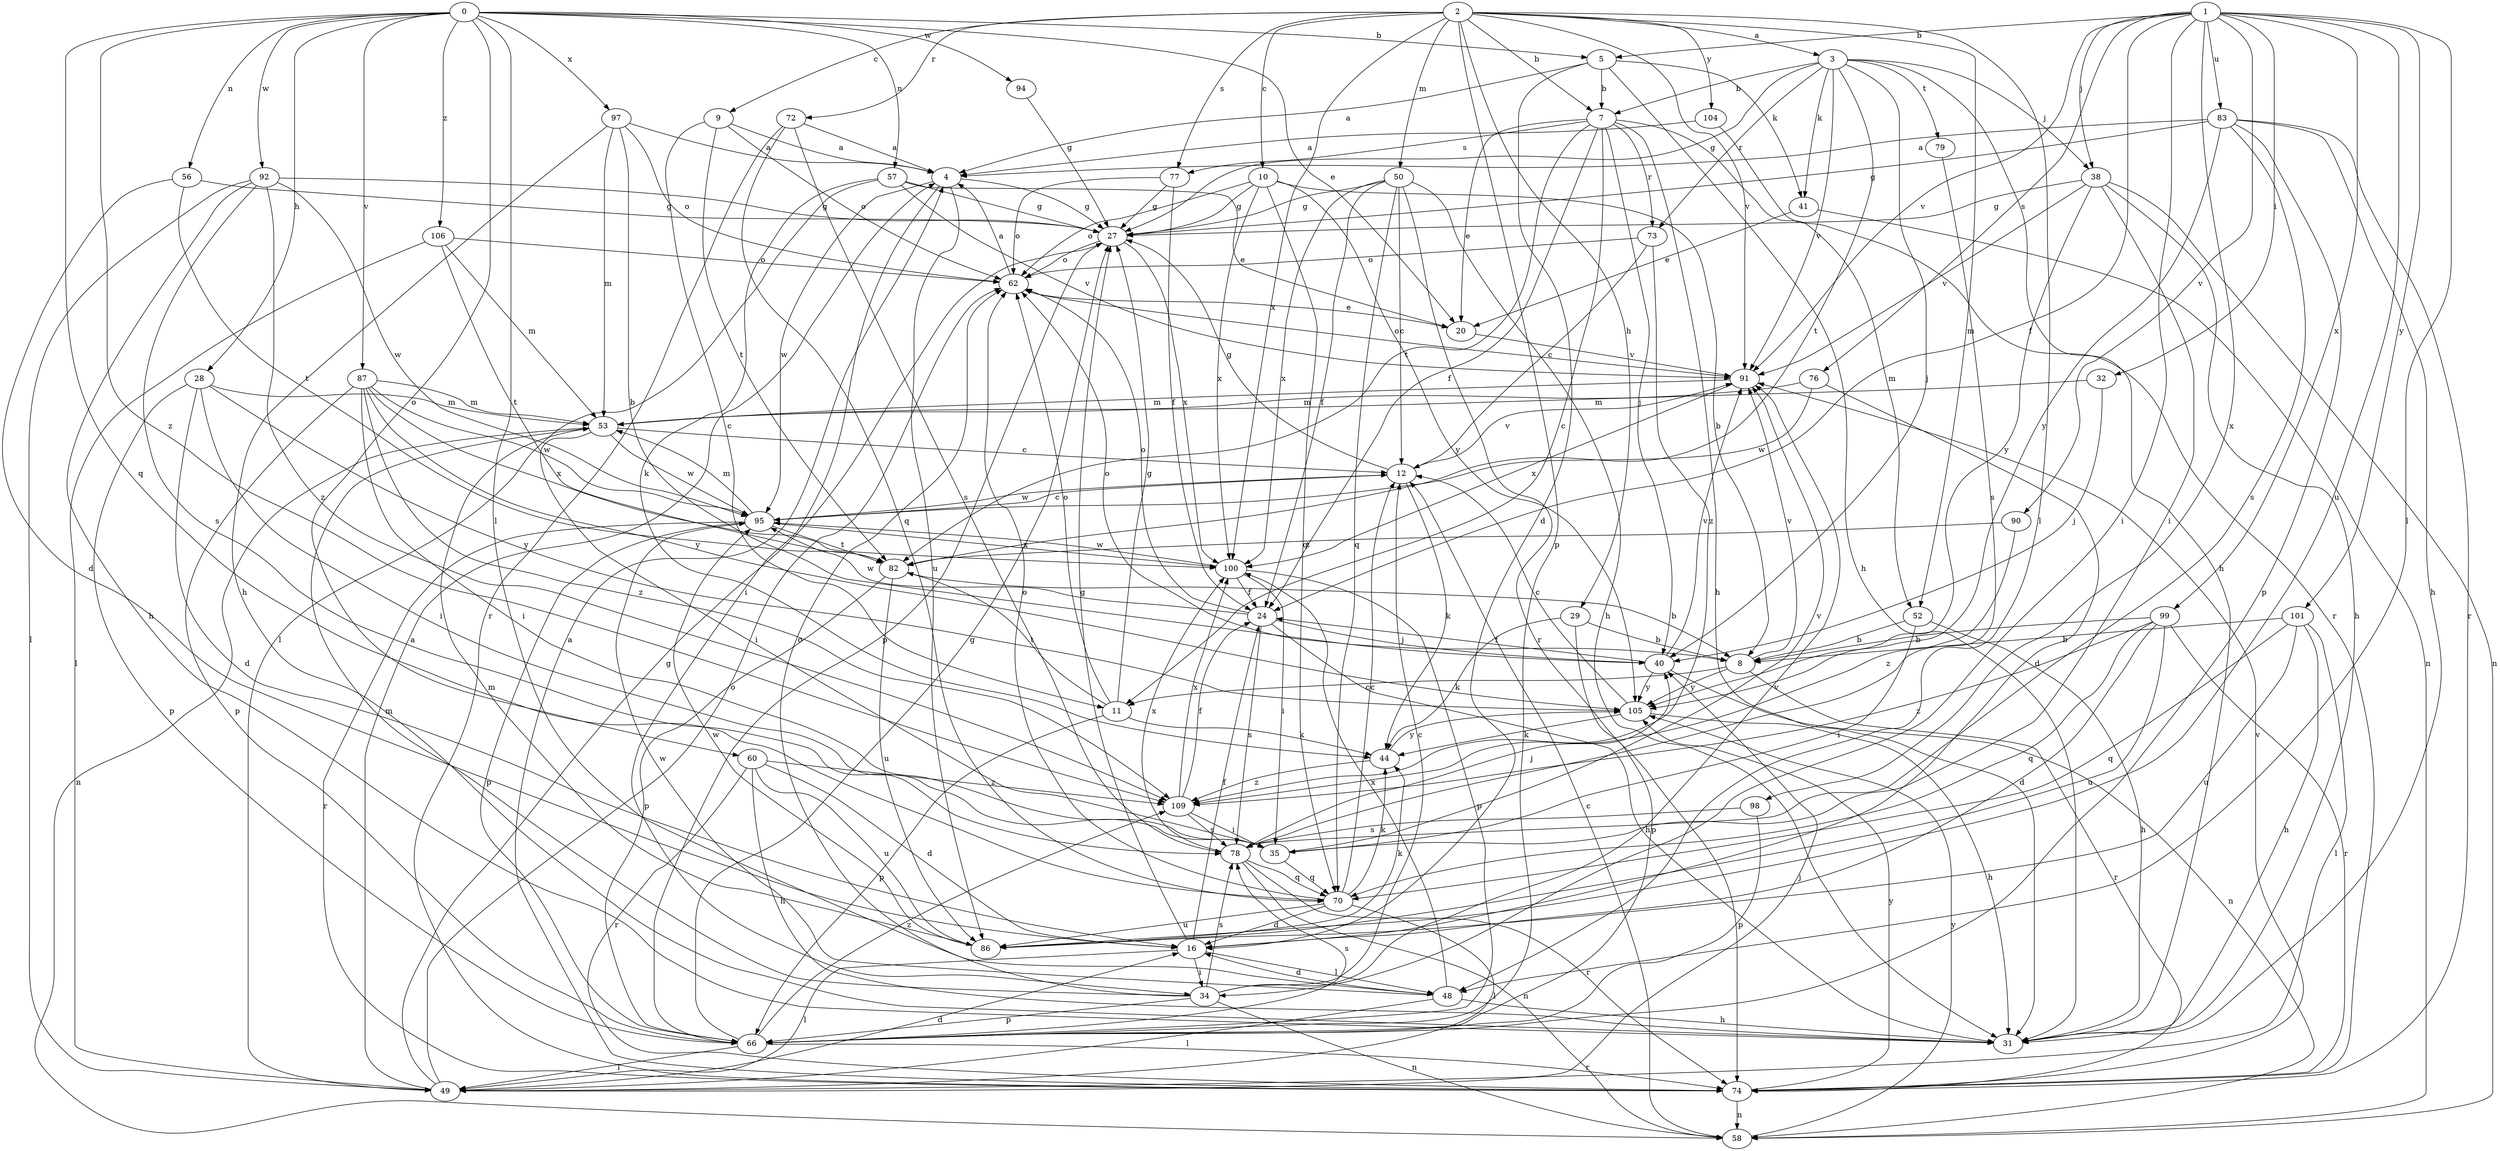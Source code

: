 strict digraph  {
0;
1;
2;
3;
4;
5;
7;
8;
9;
10;
11;
12;
16;
20;
24;
27;
28;
29;
31;
32;
34;
35;
38;
40;
41;
44;
48;
49;
50;
52;
53;
56;
57;
58;
60;
62;
66;
70;
72;
73;
74;
76;
77;
78;
79;
82;
83;
86;
87;
90;
91;
92;
94;
95;
97;
98;
99;
100;
101;
104;
105;
106;
109;
0 -> 5  [label=b];
0 -> 20  [label=e];
0 -> 28  [label=h];
0 -> 48  [label=l];
0 -> 56  [label=n];
0 -> 57  [label=n];
0 -> 60  [label=o];
0 -> 70  [label=q];
0 -> 87  [label=v];
0 -> 92  [label=w];
0 -> 94  [label=w];
0 -> 97  [label=x];
0 -> 106  [label=z];
0 -> 109  [label=z];
1 -> 5  [label=b];
1 -> 24  [label=f];
1 -> 32  [label=i];
1 -> 34  [label=i];
1 -> 38  [label=j];
1 -> 48  [label=l];
1 -> 76  [label=s];
1 -> 83  [label=u];
1 -> 86  [label=u];
1 -> 90  [label=v];
1 -> 91  [label=v];
1 -> 98  [label=x];
1 -> 99  [label=x];
1 -> 101  [label=y];
2 -> 3  [label=a];
2 -> 7  [label=b];
2 -> 9  [label=c];
2 -> 10  [label=c];
2 -> 29  [label=h];
2 -> 48  [label=l];
2 -> 50  [label=m];
2 -> 52  [label=m];
2 -> 66  [label=p];
2 -> 72  [label=r];
2 -> 77  [label=s];
2 -> 91  [label=v];
2 -> 100  [label=x];
2 -> 104  [label=y];
3 -> 7  [label=b];
3 -> 27  [label=g];
3 -> 31  [label=h];
3 -> 38  [label=j];
3 -> 40  [label=j];
3 -> 41  [label=k];
3 -> 73  [label=r];
3 -> 79  [label=t];
3 -> 82  [label=t];
3 -> 91  [label=v];
4 -> 27  [label=g];
4 -> 34  [label=i];
4 -> 86  [label=u];
4 -> 95  [label=w];
5 -> 4  [label=a];
5 -> 7  [label=b];
5 -> 16  [label=d];
5 -> 31  [label=h];
5 -> 41  [label=k];
7 -> 11  [label=c];
7 -> 20  [label=e];
7 -> 24  [label=f];
7 -> 31  [label=h];
7 -> 40  [label=j];
7 -> 52  [label=m];
7 -> 73  [label=r];
7 -> 77  [label=s];
7 -> 82  [label=t];
8 -> 11  [label=c];
8 -> 74  [label=r];
8 -> 91  [label=v];
8 -> 105  [label=y];
9 -> 4  [label=a];
9 -> 11  [label=c];
9 -> 62  [label=o];
9 -> 82  [label=t];
10 -> 8  [label=b];
10 -> 27  [label=g];
10 -> 62  [label=o];
10 -> 70  [label=q];
10 -> 100  [label=x];
10 -> 105  [label=y];
11 -> 27  [label=g];
11 -> 44  [label=k];
11 -> 62  [label=o];
11 -> 66  [label=p];
11 -> 82  [label=t];
12 -> 27  [label=g];
12 -> 44  [label=k];
12 -> 91  [label=v];
12 -> 95  [label=w];
16 -> 24  [label=f];
16 -> 27  [label=g];
16 -> 34  [label=i];
16 -> 48  [label=l];
16 -> 49  [label=l];
20 -> 91  [label=v];
24 -> 31  [label=h];
24 -> 40  [label=j];
24 -> 62  [label=o];
24 -> 78  [label=s];
24 -> 95  [label=w];
27 -> 62  [label=o];
27 -> 66  [label=p];
27 -> 100  [label=x];
28 -> 16  [label=d];
28 -> 35  [label=i];
28 -> 53  [label=m];
28 -> 66  [label=p];
28 -> 105  [label=y];
29 -> 8  [label=b];
29 -> 44  [label=k];
29 -> 66  [label=p];
32 -> 40  [label=j];
32 -> 53  [label=m];
34 -> 12  [label=c];
34 -> 53  [label=m];
34 -> 58  [label=n];
34 -> 62  [label=o];
34 -> 66  [label=p];
34 -> 78  [label=s];
34 -> 91  [label=v];
35 -> 70  [label=q];
35 -> 91  [label=v];
38 -> 27  [label=g];
38 -> 31  [label=h];
38 -> 35  [label=i];
38 -> 58  [label=n];
38 -> 91  [label=v];
38 -> 105  [label=y];
40 -> 24  [label=f];
40 -> 58  [label=n];
40 -> 62  [label=o];
40 -> 91  [label=v];
40 -> 105  [label=y];
41 -> 20  [label=e];
41 -> 58  [label=n];
44 -> 105  [label=y];
44 -> 109  [label=z];
48 -> 16  [label=d];
48 -> 31  [label=h];
48 -> 49  [label=l];
48 -> 95  [label=w];
48 -> 100  [label=x];
49 -> 4  [label=a];
49 -> 16  [label=d];
49 -> 27  [label=g];
49 -> 40  [label=j];
49 -> 62  [label=o];
50 -> 12  [label=c];
50 -> 24  [label=f];
50 -> 27  [label=g];
50 -> 31  [label=h];
50 -> 70  [label=q];
50 -> 74  [label=r];
50 -> 100  [label=x];
52 -> 8  [label=b];
52 -> 31  [label=h];
52 -> 35  [label=i];
53 -> 12  [label=c];
53 -> 35  [label=i];
53 -> 58  [label=n];
53 -> 95  [label=w];
56 -> 16  [label=d];
56 -> 27  [label=g];
56 -> 82  [label=t];
57 -> 20  [label=e];
57 -> 27  [label=g];
57 -> 44  [label=k];
57 -> 49  [label=l];
57 -> 91  [label=v];
58 -> 12  [label=c];
58 -> 105  [label=y];
60 -> 16  [label=d];
60 -> 31  [label=h];
60 -> 74  [label=r];
60 -> 86  [label=u];
60 -> 109  [label=z];
62 -> 4  [label=a];
62 -> 20  [label=e];
66 -> 27  [label=g];
66 -> 49  [label=l];
66 -> 74  [label=r];
66 -> 78  [label=s];
66 -> 109  [label=z];
70 -> 12  [label=c];
70 -> 16  [label=d];
70 -> 44  [label=k];
70 -> 49  [label=l];
70 -> 62  [label=o];
70 -> 86  [label=u];
72 -> 4  [label=a];
72 -> 70  [label=q];
72 -> 74  [label=r];
72 -> 78  [label=s];
73 -> 12  [label=c];
73 -> 62  [label=o];
73 -> 109  [label=z];
74 -> 4  [label=a];
74 -> 58  [label=n];
74 -> 91  [label=v];
74 -> 105  [label=y];
76 -> 16  [label=d];
76 -> 53  [label=m];
76 -> 95  [label=w];
77 -> 24  [label=f];
77 -> 27  [label=g];
77 -> 62  [label=o];
78 -> 40  [label=j];
78 -> 58  [label=n];
78 -> 70  [label=q];
78 -> 74  [label=r];
78 -> 100  [label=x];
79 -> 78  [label=s];
82 -> 8  [label=b];
82 -> 66  [label=p];
82 -> 86  [label=u];
83 -> 4  [label=a];
83 -> 27  [label=g];
83 -> 31  [label=h];
83 -> 66  [label=p];
83 -> 74  [label=r];
83 -> 78  [label=s];
83 -> 105  [label=y];
86 -> 44  [label=k];
86 -> 53  [label=m];
86 -> 95  [label=w];
87 -> 35  [label=i];
87 -> 53  [label=m];
87 -> 66  [label=p];
87 -> 95  [label=w];
87 -> 100  [label=x];
87 -> 105  [label=y];
87 -> 109  [label=z];
90 -> 82  [label=t];
90 -> 109  [label=z];
91 -> 53  [label=m];
91 -> 62  [label=o];
91 -> 100  [label=x];
92 -> 27  [label=g];
92 -> 31  [label=h];
92 -> 49  [label=l];
92 -> 78  [label=s];
92 -> 95  [label=w];
92 -> 109  [label=z];
94 -> 27  [label=g];
95 -> 12  [label=c];
95 -> 53  [label=m];
95 -> 66  [label=p];
95 -> 74  [label=r];
95 -> 82  [label=t];
95 -> 100  [label=x];
97 -> 4  [label=a];
97 -> 8  [label=b];
97 -> 31  [label=h];
97 -> 53  [label=m];
97 -> 62  [label=o];
98 -> 66  [label=p];
98 -> 78  [label=s];
99 -> 8  [label=b];
99 -> 16  [label=d];
99 -> 70  [label=q];
99 -> 74  [label=r];
99 -> 86  [label=u];
99 -> 109  [label=z];
100 -> 24  [label=f];
100 -> 35  [label=i];
100 -> 66  [label=p];
100 -> 95  [label=w];
101 -> 8  [label=b];
101 -> 31  [label=h];
101 -> 49  [label=l];
101 -> 70  [label=q];
101 -> 86  [label=u];
104 -> 4  [label=a];
104 -> 74  [label=r];
105 -> 12  [label=c];
105 -> 31  [label=h];
105 -> 44  [label=k];
106 -> 49  [label=l];
106 -> 53  [label=m];
106 -> 62  [label=o];
106 -> 82  [label=t];
109 -> 24  [label=f];
109 -> 35  [label=i];
109 -> 78  [label=s];
109 -> 100  [label=x];
}
